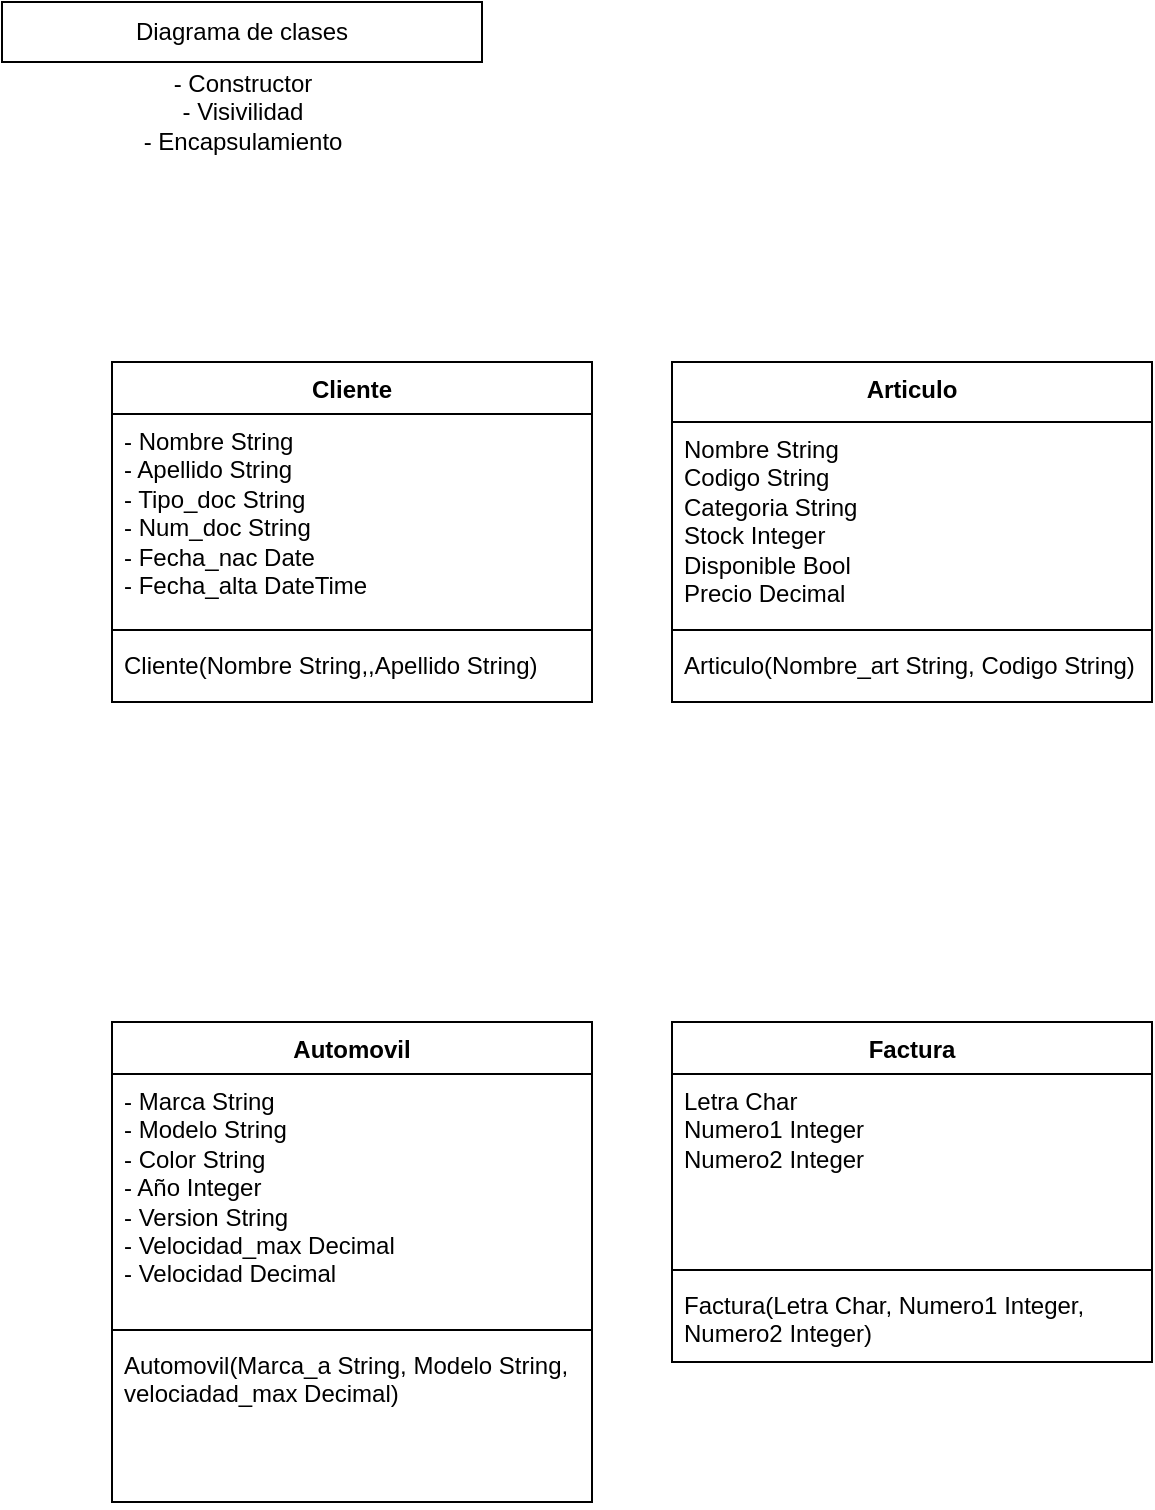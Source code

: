 <mxfile version="24.8.3">
  <diagram id="C5RBs43oDa-KdzZeNtuy" name="Page-1">
    <mxGraphModel dx="714" dy="840" grid="1" gridSize="10" guides="1" tooltips="1" connect="1" arrows="1" fold="1" page="1" pageScale="1" pageWidth="827" pageHeight="1169" math="0" shadow="0">
      <root>
        <mxCell id="WIyWlLk6GJQsqaUBKTNV-0" />
        <mxCell id="WIyWlLk6GJQsqaUBKTNV-1" parent="WIyWlLk6GJQsqaUBKTNV-0" />
        <mxCell id="nbcGYtecfe7EUmkN0M0o-0" value="Cliente" style="swimlane;fontStyle=1;align=center;verticalAlign=top;childLayout=stackLayout;horizontal=1;startSize=26;horizontalStack=0;resizeParent=1;resizeParentMax=0;resizeLast=0;collapsible=1;marginBottom=0;whiteSpace=wrap;html=1;rounded=0;" vertex="1" parent="WIyWlLk6GJQsqaUBKTNV-1">
          <mxGeometry x="80" y="200" width="240" height="170" as="geometry" />
        </mxCell>
        <mxCell id="nbcGYtecfe7EUmkN0M0o-1" value="- Nombre String&lt;div&gt;- Apellido String&lt;/div&gt;&lt;div&gt;- Tipo_doc String&lt;/div&gt;&lt;div&gt;- Num_doc String&lt;/div&gt;&lt;div&gt;- Fecha_nac Date&lt;/div&gt;&lt;div&gt;- Fecha_alta DateTime&lt;/div&gt;" style="text;strokeColor=none;fillColor=none;align=left;verticalAlign=top;spacingLeft=4;spacingRight=4;overflow=hidden;rotatable=0;points=[[0,0.5],[1,0.5]];portConstraint=eastwest;whiteSpace=wrap;html=1;rounded=0;" vertex="1" parent="nbcGYtecfe7EUmkN0M0o-0">
          <mxGeometry y="26" width="240" height="104" as="geometry" />
        </mxCell>
        <mxCell id="nbcGYtecfe7EUmkN0M0o-2" value="" style="line;strokeWidth=1;fillColor=none;align=left;verticalAlign=middle;spacingTop=-1;spacingLeft=3;spacingRight=3;rotatable=0;labelPosition=right;points=[];portConstraint=eastwest;strokeColor=inherit;rounded=0;" vertex="1" parent="nbcGYtecfe7EUmkN0M0o-0">
          <mxGeometry y="130" width="240" height="8" as="geometry" />
        </mxCell>
        <mxCell id="nbcGYtecfe7EUmkN0M0o-3" value="Cliente(Nombre String,,Apellido String)" style="text;strokeColor=none;fillColor=none;align=left;verticalAlign=top;spacingLeft=4;spacingRight=4;overflow=hidden;rotatable=0;points=[[0,0.5],[1,0.5]];portConstraint=eastwest;whiteSpace=wrap;html=1;rounded=0;" vertex="1" parent="nbcGYtecfe7EUmkN0M0o-0">
          <mxGeometry y="138" width="240" height="32" as="geometry" />
        </mxCell>
        <mxCell id="nbcGYtecfe7EUmkN0M0o-4" value="Automovil" style="swimlane;fontStyle=1;align=center;verticalAlign=top;childLayout=stackLayout;horizontal=1;startSize=26;horizontalStack=0;resizeParent=1;resizeParentMax=0;resizeLast=0;collapsible=1;marginBottom=0;whiteSpace=wrap;html=1;rounded=0;" vertex="1" parent="WIyWlLk6GJQsqaUBKTNV-1">
          <mxGeometry x="80" y="530" width="240" height="240" as="geometry" />
        </mxCell>
        <mxCell id="nbcGYtecfe7EUmkN0M0o-5" value="- Marca String&lt;div&gt;- Modelo String&lt;/div&gt;&lt;div&gt;- Color String&lt;/div&gt;&lt;div&gt;- Año Integer&lt;/div&gt;&lt;div&gt;- Version String&lt;/div&gt;&lt;div&gt;- Velocidad_max Decimal&lt;/div&gt;&lt;div&gt;- Velocidad Decimal&lt;/div&gt;&lt;div&gt;&lt;br&gt;&lt;/div&gt;" style="text;strokeColor=none;fillColor=none;align=left;verticalAlign=top;spacingLeft=4;spacingRight=4;overflow=hidden;rotatable=0;points=[[0,0.5],[1,0.5]];portConstraint=eastwest;whiteSpace=wrap;html=1;rounded=0;" vertex="1" parent="nbcGYtecfe7EUmkN0M0o-4">
          <mxGeometry y="26" width="240" height="124" as="geometry" />
        </mxCell>
        <mxCell id="nbcGYtecfe7EUmkN0M0o-6" value="" style="line;strokeWidth=1;fillColor=none;align=left;verticalAlign=middle;spacingTop=-1;spacingLeft=3;spacingRight=3;rotatable=0;labelPosition=right;points=[];portConstraint=eastwest;strokeColor=inherit;rounded=0;" vertex="1" parent="nbcGYtecfe7EUmkN0M0o-4">
          <mxGeometry y="150" width="240" height="8" as="geometry" />
        </mxCell>
        <mxCell id="nbcGYtecfe7EUmkN0M0o-7" value="Automovil(Marca_a String, Modelo String, velociadad_max Decimal)" style="text;strokeColor=none;fillColor=none;align=left;verticalAlign=top;spacingLeft=4;spacingRight=4;overflow=hidden;rotatable=0;points=[[0,0.5],[1,0.5]];portConstraint=eastwest;whiteSpace=wrap;html=1;rounded=0;" vertex="1" parent="nbcGYtecfe7EUmkN0M0o-4">
          <mxGeometry y="158" width="240" height="82" as="geometry" />
        </mxCell>
        <mxCell id="nbcGYtecfe7EUmkN0M0o-8" value="Articulo" style="swimlane;fontStyle=1;align=center;verticalAlign=top;childLayout=stackLayout;horizontal=1;startSize=30;horizontalStack=0;resizeParent=1;resizeParentMax=0;resizeLast=0;collapsible=1;marginBottom=0;whiteSpace=wrap;html=1;rounded=0;" vertex="1" parent="WIyWlLk6GJQsqaUBKTNV-1">
          <mxGeometry x="360" y="200" width="240" height="170" as="geometry" />
        </mxCell>
        <mxCell id="nbcGYtecfe7EUmkN0M0o-9" value="Nombre String&lt;div&gt;Codigo String&lt;/div&gt;&lt;div&gt;Categoria String&lt;/div&gt;&lt;div&gt;Stock Integer&lt;/div&gt;&lt;div&gt;Disponible Bool&lt;/div&gt;&lt;div&gt;Precio Decimal&lt;/div&gt;" style="text;strokeColor=none;fillColor=none;align=left;verticalAlign=top;spacingLeft=4;spacingRight=4;overflow=hidden;rotatable=0;points=[[0,0.5],[1,0.5]];portConstraint=eastwest;whiteSpace=wrap;html=1;rounded=0;" vertex="1" parent="nbcGYtecfe7EUmkN0M0o-8">
          <mxGeometry y="30" width="240" height="100" as="geometry" />
        </mxCell>
        <mxCell id="nbcGYtecfe7EUmkN0M0o-10" value="" style="line;strokeWidth=1;fillColor=none;align=left;verticalAlign=middle;spacingTop=-1;spacingLeft=3;spacingRight=3;rotatable=0;labelPosition=right;points=[];portConstraint=eastwest;strokeColor=inherit;rounded=0;" vertex="1" parent="nbcGYtecfe7EUmkN0M0o-8">
          <mxGeometry y="130" width="240" height="8" as="geometry" />
        </mxCell>
        <mxCell id="nbcGYtecfe7EUmkN0M0o-11" value="Articulo(Nombre_art String, Codigo String)" style="text;strokeColor=none;fillColor=none;align=left;verticalAlign=top;spacingLeft=4;spacingRight=4;overflow=hidden;rotatable=0;points=[[0,0.5],[1,0.5]];portConstraint=eastwest;whiteSpace=wrap;html=1;rounded=0;" vertex="1" parent="nbcGYtecfe7EUmkN0M0o-8">
          <mxGeometry y="138" width="240" height="32" as="geometry" />
        </mxCell>
        <mxCell id="nbcGYtecfe7EUmkN0M0o-12" value="&lt;div&gt;Factura&lt;/div&gt;" style="swimlane;fontStyle=1;align=center;verticalAlign=top;childLayout=stackLayout;horizontal=1;startSize=26;horizontalStack=0;resizeParent=1;resizeParentMax=0;resizeLast=0;collapsible=1;marginBottom=0;whiteSpace=wrap;html=1;rounded=0;" vertex="1" parent="WIyWlLk6GJQsqaUBKTNV-1">
          <mxGeometry x="360" y="530" width="240" height="170" as="geometry" />
        </mxCell>
        <mxCell id="nbcGYtecfe7EUmkN0M0o-13" value="Letra Char&lt;div&gt;Numero1 Integer&lt;/div&gt;&lt;div&gt;Numero2 Integer&lt;/div&gt;" style="text;strokeColor=none;fillColor=none;align=left;verticalAlign=top;spacingLeft=4;spacingRight=4;overflow=hidden;rotatable=0;points=[[0,0.5],[1,0.5]];portConstraint=eastwest;whiteSpace=wrap;html=1;rounded=0;" vertex="1" parent="nbcGYtecfe7EUmkN0M0o-12">
          <mxGeometry y="26" width="240" height="94" as="geometry" />
        </mxCell>
        <mxCell id="nbcGYtecfe7EUmkN0M0o-14" value="" style="line;strokeWidth=1;fillColor=none;align=left;verticalAlign=middle;spacingTop=-1;spacingLeft=3;spacingRight=3;rotatable=0;labelPosition=right;points=[];portConstraint=eastwest;strokeColor=inherit;rounded=0;" vertex="1" parent="nbcGYtecfe7EUmkN0M0o-12">
          <mxGeometry y="120" width="240" height="8" as="geometry" />
        </mxCell>
        <mxCell id="nbcGYtecfe7EUmkN0M0o-15" value="Factura(Letra Char, Numero1 Integer, Numero2 Integer)" style="text;strokeColor=none;fillColor=none;align=left;verticalAlign=top;spacingLeft=4;spacingRight=4;overflow=hidden;rotatable=0;points=[[0,0.5],[1,0.5]];portConstraint=eastwest;whiteSpace=wrap;html=1;rounded=0;" vertex="1" parent="nbcGYtecfe7EUmkN0M0o-12">
          <mxGeometry y="128" width="240" height="42" as="geometry" />
        </mxCell>
        <mxCell id="nbcGYtecfe7EUmkN0M0o-16" value="- Constructor&lt;div&gt;- Visivilidad&lt;/div&gt;&lt;div&gt;- Encapsulamiento&lt;/div&gt;" style="text;html=1;align=center;verticalAlign=middle;resizable=0;points=[];autosize=1;strokeColor=none;fillColor=none;" vertex="1" parent="WIyWlLk6GJQsqaUBKTNV-1">
          <mxGeometry x="85" y="45" width="120" height="60" as="geometry" />
        </mxCell>
        <mxCell id="nbcGYtecfe7EUmkN0M0o-17" value="Diagrama de clases" style="whiteSpace=wrap;html=1;" vertex="1" parent="WIyWlLk6GJQsqaUBKTNV-1">
          <mxGeometry x="25" y="20" width="240" height="30" as="geometry" />
        </mxCell>
      </root>
    </mxGraphModel>
  </diagram>
</mxfile>
